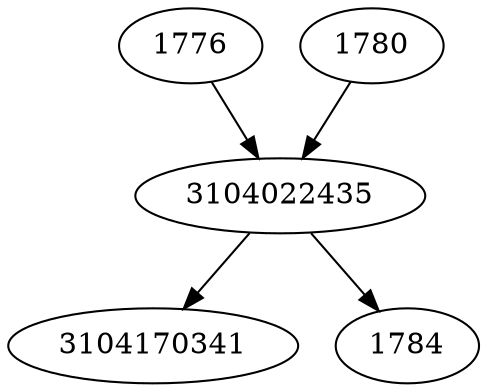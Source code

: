 strict digraph  {
3104022435;
3104170341;
1776;
1780;
1784;
3104022435 -> 1784;
3104022435 -> 3104170341;
1776 -> 3104022435;
1780 -> 3104022435;
}
